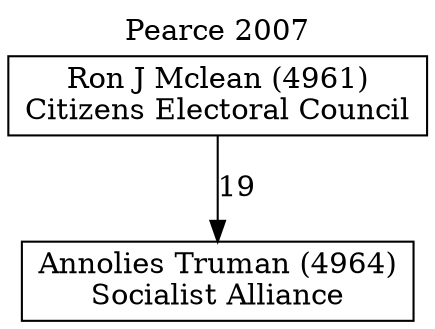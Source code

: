 // House preference flow
digraph "Annolies Truman (4964)_Pearce_2007" {
	graph [label="Pearce 2007" labelloc=t mclimit=10]
	node [shape=box]
	"Annolies Truman (4964)" [label="Annolies Truman (4964)
Socialist Alliance"]
	"Ron J Mclean (4961)" [label="Ron J Mclean (4961)
Citizens Electoral Council"]
	"Ron J Mclean (4961)" -> "Annolies Truman (4964)" [label=19]
}
